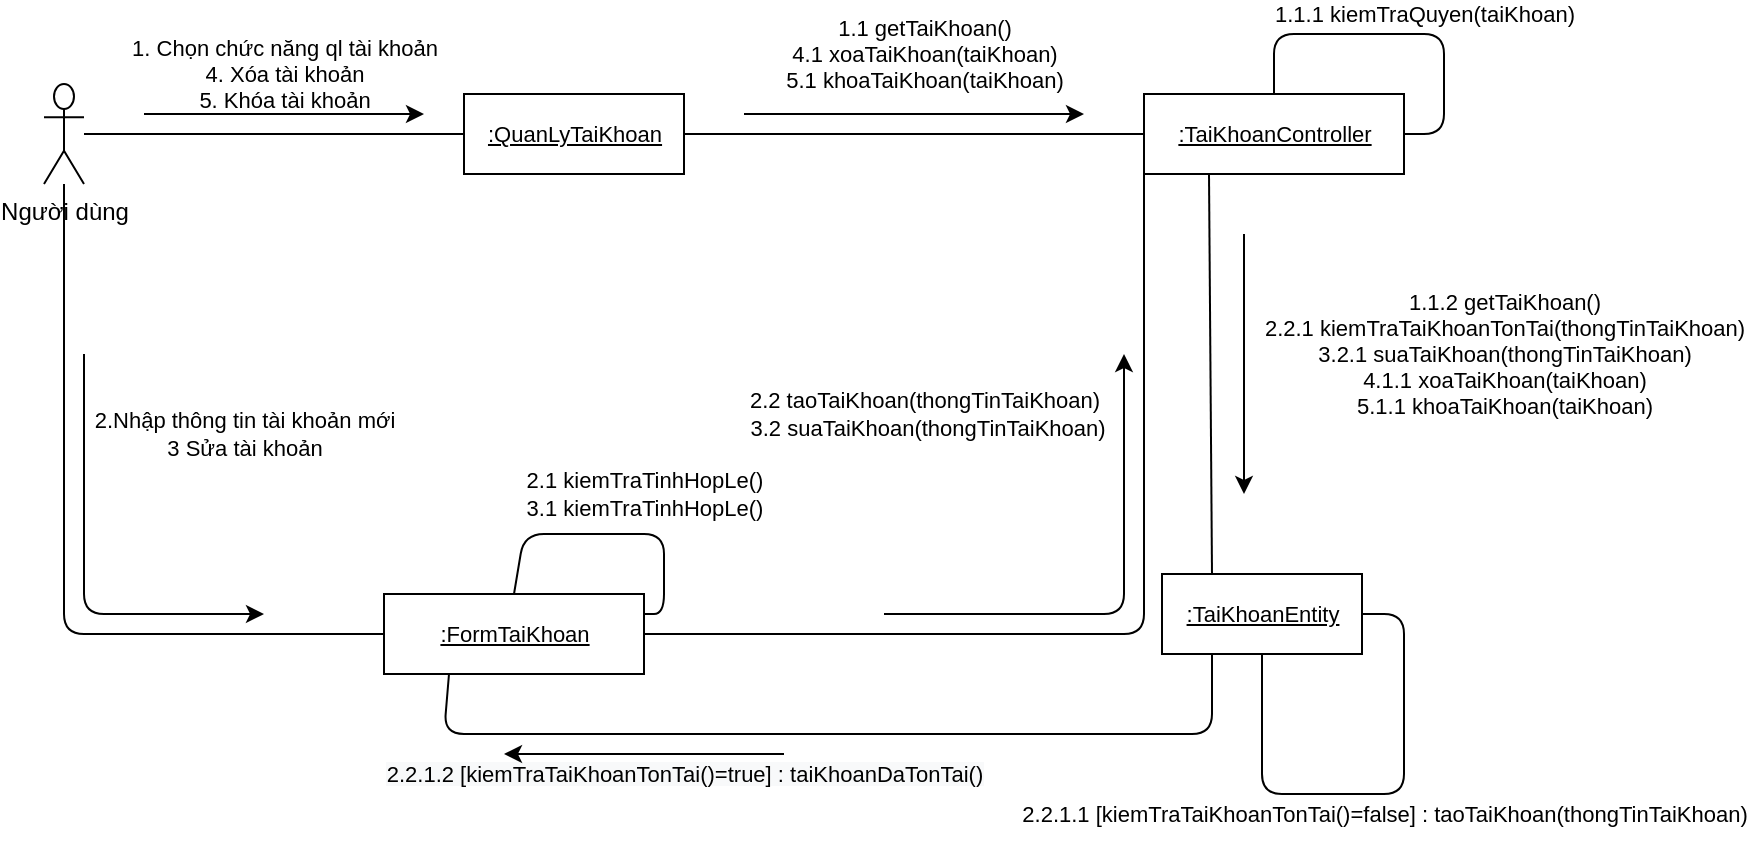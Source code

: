 <mxfile version="13.9.9" type="device"><diagram id="e4xqF2qmsf48q5dB7zjI" name="Page-1"><mxGraphModel dx="942" dy="642" grid="1" gridSize="10" guides="1" tooltips="1" connect="1" arrows="1" fold="1" page="1" pageScale="1" pageWidth="850" pageHeight="1100" math="0" shadow="0"><root><mxCell id="0"/><mxCell id="1" parent="0"/><mxCell id="IvqOljNr7jjdRZrkDuxr-1" value="Người dùng" style="shape=umlActor;verticalLabelPosition=bottom;verticalAlign=top;html=1;labelBackgroundColor=#ffffff;" vertex="1" parent="1"><mxGeometry x="30" y="75" width="20" height="50" as="geometry"/></mxCell><mxCell id="IvqOljNr7jjdRZrkDuxr-2" value=":QuanLyTaiKhoan" style="html=1;fontStyle=4;fontSize=11;" vertex="1" parent="1"><mxGeometry x="240" y="80" width="110" height="40" as="geometry"/></mxCell><mxCell id="IvqOljNr7jjdRZrkDuxr-3" value=":FormTaiKhoan" style="html=1;fontStyle=4;fontSize=11;" vertex="1" parent="1"><mxGeometry x="200" y="330" width="130" height="40" as="geometry"/></mxCell><mxCell id="IvqOljNr7jjdRZrkDuxr-4" value=":TaiKhoanController" style="html=1;fontStyle=4;fontSize=11;" vertex="1" parent="1"><mxGeometry x="580" y="80" width="130" height="40" as="geometry"/></mxCell><mxCell id="IvqOljNr7jjdRZrkDuxr-5" value=":TaiKhoanEntity" style="html=1;fontStyle=4;fontSize=11;" vertex="1" parent="1"><mxGeometry x="589" y="320" width="100" height="40" as="geometry"/></mxCell><mxCell id="IvqOljNr7jjdRZrkDuxr-7" value="" style="endArrow=none;html=1;fontSize=11;" edge="1" parent="1" source="IvqOljNr7jjdRZrkDuxr-1" target="IvqOljNr7jjdRZrkDuxr-2"><mxGeometry width="50" height="50" relative="1" as="geometry"><mxPoint x="140" y="260" as="sourcePoint"/><mxPoint x="190" y="210" as="targetPoint"/></mxGeometry></mxCell><mxCell id="IvqOljNr7jjdRZrkDuxr-8" value="1.&amp;nbsp;&lt;span style=&quot;color: rgb(0 , 0 , 0) ; font-family: &amp;#34;helvetica&amp;#34; ; font-size: 11px ; font-style: normal ; font-weight: 400 ; letter-spacing: normal ; text-align: center ; text-indent: 0px ; text-transform: none ; word-spacing: 0px ; display: inline ; float: none&quot;&gt;Chọn chức năng ql tài khoản&lt;br&gt;4. Xóa tài khoản&lt;br&gt;5. Khóa tài khoản&lt;br&gt;&lt;/span&gt;" style="endArrow=classic;html=1;fontSize=11;labelBackgroundColor=none;" edge="1" parent="1"><mxGeometry y="20" width="50" height="50" relative="1" as="geometry"><mxPoint x="80" y="90" as="sourcePoint"/><mxPoint x="220" y="90" as="targetPoint"/><mxPoint as="offset"/></mxGeometry></mxCell><mxCell id="IvqOljNr7jjdRZrkDuxr-9" value="" style="endArrow=none;html=1;labelBackgroundColor=none;fontSize=11;" edge="1" parent="1" source="IvqOljNr7jjdRZrkDuxr-2" target="IvqOljNr7jjdRZrkDuxr-4"><mxGeometry width="50" height="50" relative="1" as="geometry"><mxPoint x="360" y="280" as="sourcePoint"/><mxPoint x="410" y="230" as="targetPoint"/></mxGeometry></mxCell><mxCell id="IvqOljNr7jjdRZrkDuxr-10" value="" style="endArrow=none;html=1;labelBackgroundColor=none;fontSize=11;entryX=0;entryY=1;entryDx=0;entryDy=0;" edge="1" parent="1" source="IvqOljNr7jjdRZrkDuxr-3" target="IvqOljNr7jjdRZrkDuxr-4"><mxGeometry width="50" height="50" relative="1" as="geometry"><mxPoint x="320" y="270" as="sourcePoint"/><mxPoint x="370" y="220" as="targetPoint"/><Array as="points"><mxPoint x="580" y="350"/></Array></mxGeometry></mxCell><mxCell id="IvqOljNr7jjdRZrkDuxr-11" value="" style="endArrow=none;html=1;labelBackgroundColor=none;fontSize=11;" edge="1" parent="1" source="IvqOljNr7jjdRZrkDuxr-3" target="IvqOljNr7jjdRZrkDuxr-1"><mxGeometry width="50" height="50" relative="1" as="geometry"><mxPoint x="280" y="440" as="sourcePoint"/><mxPoint x="330" y="390" as="targetPoint"/><Array as="points"><mxPoint x="40" y="350"/></Array></mxGeometry></mxCell><mxCell id="IvqOljNr7jjdRZrkDuxr-12" value="" style="endArrow=none;html=1;labelBackgroundColor=none;fontSize=11;entryX=0.25;entryY=1;entryDx=0;entryDy=0;exitX=0.25;exitY=0;exitDx=0;exitDy=0;" edge="1" parent="1" source="IvqOljNr7jjdRZrkDuxr-5" target="IvqOljNr7jjdRZrkDuxr-4"><mxGeometry width="50" height="50" relative="1" as="geometry"><mxPoint x="370" y="430" as="sourcePoint"/><mxPoint x="420" y="380" as="targetPoint"/></mxGeometry></mxCell><mxCell id="IvqOljNr7jjdRZrkDuxr-13" value="1.1 getTaiKhoan()&lt;br&gt;4.1 xoaTaiKhoan(taiKhoan)&lt;br&gt;5.1 khoaTaiKhoan(taiKhoan)" style="endArrow=classic;html=1;labelBackgroundColor=none;fontSize=11;" edge="1" parent="1"><mxGeometry x="0.059" y="30" width="50" height="50" relative="1" as="geometry"><mxPoint x="380" y="90" as="sourcePoint"/><mxPoint x="550" y="90" as="targetPoint"/><mxPoint as="offset"/></mxGeometry></mxCell><mxCell id="IvqOljNr7jjdRZrkDuxr-14" value="1.1.1 kiemTraQuyen(taiKhoan)" style="endArrow=none;html=1;labelBackgroundColor=none;fontSize=11;exitX=1;exitY=0.5;exitDx=0;exitDy=0;entryX=0.5;entryY=0;entryDx=0;entryDy=0;" edge="1" parent="1" source="IvqOljNr7jjdRZrkDuxr-4" target="IvqOljNr7jjdRZrkDuxr-4"><mxGeometry x="-0.135" y="-10" width="50" height="50" relative="1" as="geometry"><mxPoint x="720" y="210" as="sourcePoint"/><mxPoint x="770" y="160" as="targetPoint"/><Array as="points"><mxPoint x="730" y="100"/><mxPoint x="730" y="50"/><mxPoint x="645" y="50"/></Array><mxPoint as="offset"/></mxGeometry></mxCell><mxCell id="IvqOljNr7jjdRZrkDuxr-15" value="1.1.2 getTaiKhoan()&lt;br&gt;2.2.1 kiemTraTaiKhoanTonTai(thongTinTaiKhoan)&lt;br&gt;3.2.1 suaTaiKhoan(thongTinTaiKhoan)&lt;br&gt;4.1.1 xoaTaiKhoan(taiKhoan)&lt;br&gt;5.1.1 khoaTaiKhoan(taiKhoan)" style="endArrow=classic;html=1;labelBackgroundColor=none;fontSize=11;" edge="1" parent="1"><mxGeometry x="-0.077" y="130" width="50" height="50" relative="1" as="geometry"><mxPoint x="630" y="150" as="sourcePoint"/><mxPoint x="630" y="280" as="targetPoint"/><mxPoint as="offset"/></mxGeometry></mxCell><mxCell id="IvqOljNr7jjdRZrkDuxr-16" value="2.Nhập thông tin tài khoản mới&lt;br&gt;3 Sửa tài khoản" style="endArrow=classic;html=1;labelBackgroundColor=none;fontSize=11;" edge="1" parent="1"><mxGeometry x="-0.636" y="80" width="50" height="50" relative="1" as="geometry"><mxPoint x="50" y="210" as="sourcePoint"/><mxPoint x="140" y="340" as="targetPoint"/><Array as="points"><mxPoint x="50" y="340"/></Array><mxPoint as="offset"/></mxGeometry></mxCell><mxCell id="IvqOljNr7jjdRZrkDuxr-17" value="2.2 taoTaiKhoan(thongTinTaiKhoan)&lt;br&gt;&amp;nbsp;3.2 suaTaiKhoan(thongTinTaiKhoan)" style="endArrow=classic;html=1;labelBackgroundColor=none;fontSize=11;" edge="1" parent="1"><mxGeometry x="0.76" y="100" width="50" height="50" relative="1" as="geometry"><mxPoint x="450" y="340" as="sourcePoint"/><mxPoint x="570" y="210" as="targetPoint"/><Array as="points"><mxPoint x="570" y="340"/></Array><mxPoint as="offset"/></mxGeometry></mxCell><mxCell id="IvqOljNr7jjdRZrkDuxr-20" value="2.1 kiemTraTinhHopLe()&lt;br&gt;3.1 kiemTraTinhHopLe()" style="endArrow=none;html=1;labelBackgroundColor=none;fontSize=11;entryX=0.5;entryY=0;entryDx=0;entryDy=0;exitX=1;exitY=0.25;exitDx=0;exitDy=0;" edge="1" parent="1" source="IvqOljNr7jjdRZrkDuxr-3" target="IvqOljNr7jjdRZrkDuxr-3"><mxGeometry x="-0.202" y="-20" width="50" height="50" relative="1" as="geometry"><mxPoint x="360" y="220" as="sourcePoint"/><mxPoint x="290" y="220" as="targetPoint"/><Array as="points"><mxPoint x="340" y="340"/><mxPoint x="340" y="300"/><mxPoint x="270" y="300"/></Array><mxPoint as="offset"/></mxGeometry></mxCell><mxCell id="IvqOljNr7jjdRZrkDuxr-21" value="2.2.1.1 [kiemTraTaiKhoanTonTai()=false] : taoTaiKhoan(thongTinTaiKhoan)" style="endArrow=none;html=1;labelBackgroundColor=none;fontSize=11;entryX=1;entryY=0.5;entryDx=0;entryDy=0;exitX=0.5;exitY=1;exitDx=0;exitDy=0;" edge="1" parent="1" source="IvqOljNr7jjdRZrkDuxr-5" target="IvqOljNr7jjdRZrkDuxr-5"><mxGeometry x="0.04" y="-10" width="50" height="50" relative="1" as="geometry"><mxPoint x="660" y="480" as="sourcePoint"/><mxPoint x="710" y="430" as="targetPoint"/><Array as="points"><mxPoint x="639" y="430"/><mxPoint x="710" y="430"/><mxPoint x="710" y="340"/></Array><mxPoint as="offset"/></mxGeometry></mxCell><mxCell id="IvqOljNr7jjdRZrkDuxr-22" value="&#10;&#10;&lt;span style=&quot;color: rgb(0, 0, 0); font-family: helvetica; font-size: 11px; font-style: normal; font-weight: 400; letter-spacing: normal; text-align: center; text-indent: 0px; text-transform: none; word-spacing: 0px; background-color: rgb(248, 249, 250); display: inline; float: none;&quot;&gt;2.2.1.2 [kiemTraTaiKhoanTonTai()=true] : taiKhoanDaTonTai()&lt;/span&gt;&#10;&#10;" style="endArrow=none;html=1;labelBackgroundColor=none;fontSize=11;entryX=0.25;entryY=1;entryDx=0;entryDy=0;exitX=0.25;exitY=1;exitDx=0;exitDy=0;" edge="1" parent="1" source="IvqOljNr7jjdRZrkDuxr-5" target="IvqOljNr7jjdRZrkDuxr-3"><mxGeometry x="0.339" y="20" width="50" height="50" relative="1" as="geometry"><mxPoint x="220" y="480" as="sourcePoint"/><mxPoint x="270" y="430" as="targetPoint"/><Array as="points"><mxPoint x="614" y="400"/><mxPoint x="230" y="400"/></Array><mxPoint as="offset"/></mxGeometry></mxCell><mxCell id="IvqOljNr7jjdRZrkDuxr-23" value="" style="endArrow=classic;html=1;labelBackgroundColor=none;fontSize=11;" edge="1" parent="1"><mxGeometry width="50" height="50" relative="1" as="geometry"><mxPoint x="400" y="410" as="sourcePoint"/><mxPoint x="260" y="410" as="targetPoint"/></mxGeometry></mxCell></root></mxGraphModel></diagram></mxfile>